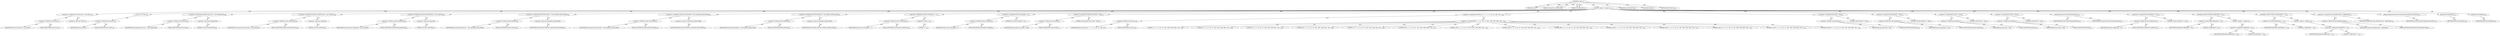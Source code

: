 digraph "&lt;init&gt;" {  
"111669149700" [label = <(METHOD,&lt;init&gt;)<SUB>317</SUB>> ]
"115964117010" [label = <(PARAM,this)<SUB>317</SUB>> ]
"115964117017" [label = <(PARAM,OutputStream inStream)<SUB>317</SUB>> ]
"115964117018" [label = <(PARAM,int inBlockSize)<SUB>317</SUB>> ]
"25769803807" [label = <(BLOCK,&lt;empty&gt;,&lt;empty&gt;)<SUB>317</SUB>> ]
"30064771301" [label = <(&lt;operator&gt;.assignment,CRC this.mCrc = new CRC())<SUB>278</SUB>> ]
"30064771302" [label = <(&lt;operator&gt;.fieldAccess,this.mCrc)<SUB>278</SUB>> ]
"68719477036" [label = <(IDENTIFIER,this,CRC this.mCrc = new CRC())> ]
"55834574856" [label = <(FIELD_IDENTIFIER,mCrc,mCrc)<SUB>278</SUB>> ]
"30064771303" [label = <(&lt;operator&gt;.alloc,new CRC())<SUB>278</SUB>> ]
"30064771304" [label = <(&lt;init&gt;,new CRC())<SUB>278</SUB>> ]
"30064771305" [label = <(&lt;operator&gt;.fieldAccess,this.mCrc)<SUB>278</SUB>> ]
"68719477037" [label = <(IDENTIFIER,this,new CRC())> ]
"55834574857" [label = <(FIELD_IDENTIFIER,mCrc,mCrc)<SUB>278</SUB>> ]
"30064771306" [label = <(&lt;operator&gt;.assignment,boolean[] this.inUse = new boolean[256])<SUB>280</SUB>> ]
"30064771307" [label = <(&lt;operator&gt;.fieldAccess,this.inUse)<SUB>280</SUB>> ]
"68719477038" [label = <(IDENTIFIER,this,boolean[] this.inUse = new boolean[256])> ]
"55834574858" [label = <(FIELD_IDENTIFIER,inUse,inUse)<SUB>280</SUB>> ]
"30064771308" [label = <(&lt;operator&gt;.alloc,new boolean[256])> ]
"90194313287" [label = <(LITERAL,256,new boolean[256])<SUB>280</SUB>> ]
"30064771309" [label = <(&lt;operator&gt;.assignment,char[] this.seqToUnseq = new char[256])<SUB>283</SUB>> ]
"30064771310" [label = <(&lt;operator&gt;.fieldAccess,this.seqToUnseq)<SUB>283</SUB>> ]
"68719477039" [label = <(IDENTIFIER,this,char[] this.seqToUnseq = new char[256])> ]
"55834574859" [label = <(FIELD_IDENTIFIER,seqToUnseq,seqToUnseq)<SUB>283</SUB>> ]
"30064771311" [label = <(&lt;operator&gt;.alloc,new char[256])> ]
"90194313288" [label = <(LITERAL,256,new char[256])<SUB>283</SUB>> ]
"30064771312" [label = <(&lt;operator&gt;.assignment,char[] this.unseqToSeq = new char[256])<SUB>284</SUB>> ]
"30064771313" [label = <(&lt;operator&gt;.fieldAccess,this.unseqToSeq)<SUB>284</SUB>> ]
"68719477040" [label = <(IDENTIFIER,this,char[] this.unseqToSeq = new char[256])> ]
"55834574860" [label = <(FIELD_IDENTIFIER,unseqToSeq,unseqToSeq)<SUB>284</SUB>> ]
"30064771314" [label = <(&lt;operator&gt;.alloc,new char[256])> ]
"90194313289" [label = <(LITERAL,256,new char[256])<SUB>284</SUB>> ]
"30064771315" [label = <(&lt;operator&gt;.assignment,char[] this.selector = new char[MAX_SELECTORS])<SUB>286</SUB>> ]
"30064771316" [label = <(&lt;operator&gt;.fieldAccess,this.selector)<SUB>286</SUB>> ]
"68719477041" [label = <(IDENTIFIER,this,char[] this.selector = new char[MAX_SELECTORS])> ]
"55834574861" [label = <(FIELD_IDENTIFIER,selector,selector)<SUB>286</SUB>> ]
"30064771317" [label = <(&lt;operator&gt;.alloc,new char[MAX_SELECTORS])> ]
"68719477042" [label = <(IDENTIFIER,MAX_SELECTORS,new char[MAX_SELECTORS])<SUB>286</SUB>> ]
"30064771318" [label = <(&lt;operator&gt;.assignment,char[] this.selectorMtf = new char[MAX_SELECTORS])<SUB>287</SUB>> ]
"30064771319" [label = <(&lt;operator&gt;.fieldAccess,this.selectorMtf)<SUB>287</SUB>> ]
"68719477043" [label = <(IDENTIFIER,this,char[] this.selectorMtf = new char[MAX_SELECTORS])> ]
"55834574862" [label = <(FIELD_IDENTIFIER,selectorMtf,selectorMtf)<SUB>287</SUB>> ]
"30064771320" [label = <(&lt;operator&gt;.alloc,new char[MAX_SELECTORS])> ]
"68719477044" [label = <(IDENTIFIER,MAX_SELECTORS,new char[MAX_SELECTORS])<SUB>287</SUB>> ]
"30064771321" [label = <(&lt;operator&gt;.assignment,int[] this.mtfFreq = new int[MAX_ALPHA_SIZE])<SUB>297</SUB>> ]
"30064771322" [label = <(&lt;operator&gt;.fieldAccess,this.mtfFreq)<SUB>297</SUB>> ]
"68719477045" [label = <(IDENTIFIER,this,int[] this.mtfFreq = new int[MAX_ALPHA_SIZE])> ]
"55834574863" [label = <(FIELD_IDENTIFIER,mtfFreq,mtfFreq)<SUB>297</SUB>> ]
"30064771323" [label = <(&lt;operator&gt;.alloc,new int[MAX_ALPHA_SIZE])> ]
"68719477046" [label = <(IDENTIFIER,MAX_ALPHA_SIZE,new int[MAX_ALPHA_SIZE])<SUB>297</SUB>> ]
"30064771324" [label = <(&lt;operator&gt;.assignment,int this.currentChar = -1)<SUB>310</SUB>> ]
"30064771325" [label = <(&lt;operator&gt;.fieldAccess,this.currentChar)<SUB>310</SUB>> ]
"68719477047" [label = <(IDENTIFIER,this,int this.currentChar = -1)> ]
"55834574864" [label = <(FIELD_IDENTIFIER,currentChar,currentChar)<SUB>310</SUB>> ]
"30064771326" [label = <(&lt;operator&gt;.minus,-1)<SUB>310</SUB>> ]
"90194313290" [label = <(LITERAL,1,-1)<SUB>310</SUB>> ]
"30064771327" [label = <(&lt;operator&gt;.assignment,int this.runLength = 0)<SUB>311</SUB>> ]
"30064771328" [label = <(&lt;operator&gt;.fieldAccess,this.runLength)<SUB>311</SUB>> ]
"68719477048" [label = <(IDENTIFIER,this,int this.runLength = 0)> ]
"55834574865" [label = <(FIELD_IDENTIFIER,runLength,runLength)<SUB>311</SUB>> ]
"90194313291" [label = <(LITERAL,0,int this.runLength = 0)<SUB>311</SUB>> ]
"30064771329" [label = <(&lt;operator&gt;.assignment,boolean this.closed = false)<SUB>411</SUB>> ]
"30064771330" [label = <(&lt;operator&gt;.fieldAccess,this.closed)<SUB>411</SUB>> ]
"68719477049" [label = <(IDENTIFIER,this,boolean this.closed = false)> ]
"55834574866" [label = <(FIELD_IDENTIFIER,closed,closed)<SUB>411</SUB>> ]
"90194313292" [label = <(LITERAL,false,boolean this.closed = false)<SUB>411</SUB>> ]
"30064771331" [label = <(&lt;operator&gt;.assignment,int[] this.incs = { 1, 4, 13, 40, 121, 364, 109...)<SUB>1538</SUB>> ]
"30064771332" [label = <(&lt;operator&gt;.fieldAccess,this.incs)<SUB>1538</SUB>> ]
"68719477050" [label = <(IDENTIFIER,this,int[] this.incs = { 1, 4, 13, 40, 121, 364, 109...)> ]
"55834574867" [label = <(FIELD_IDENTIFIER,incs,incs)<SUB>1538</SUB>> ]
"30064771333" [label = <(&lt;operator&gt;.arrayInitializer,{ 1, 4, 13, 40, 121, 364, 1093, 3280, 9841, 295...)<SUB>1538</SUB>> ]
"90194313293" [label = <(LITERAL,1,{ 1, 4, 13, 40, 121, 364, 1093, 3280, 9841, 295...)<SUB>1538</SUB>> ]
"90194313294" [label = <(LITERAL,4,{ 1, 4, 13, 40, 121, 364, 1093, 3280, 9841, 295...)<SUB>1538</SUB>> ]
"90194313295" [label = <(LITERAL,13,{ 1, 4, 13, 40, 121, 364, 1093, 3280, 9841, 295...)<SUB>1538</SUB>> ]
"90194313296" [label = <(LITERAL,40,{ 1, 4, 13, 40, 121, 364, 1093, 3280, 9841, 295...)<SUB>1538</SUB>> ]
"90194313297" [label = <(LITERAL,121,{ 1, 4, 13, 40, 121, 364, 1093, 3280, 9841, 295...)<SUB>1538</SUB>> ]
"90194313298" [label = <(LITERAL,364,{ 1, 4, 13, 40, 121, 364, 1093, 3280, 9841, 295...)<SUB>1538</SUB>> ]
"90194313299" [label = <(LITERAL,1093,{ 1, 4, 13, 40, 121, 364, 1093, 3280, 9841, 295...)<SUB>1538</SUB>> ]
"90194313300" [label = <(LITERAL,3280,{ 1, 4, 13, 40, 121, 364, 1093, 3280, 9841, 295...)<SUB>1538</SUB>> ]
"90194313301" [label = <(LITERAL,9841,{ 1, 4, 13, 40, 121, 364, 1093, 3280, 9841, 295...)<SUB>1539</SUB>> ]
"90194313302" [label = <(LITERAL,29524,{ 1, 4, 13, 40, 121, 364, 1093, 3280, 9841, 295...)<SUB>1539</SUB>> ]
"90194313303" [label = <(LITERAL,88573,{ 1, 4, 13, 40, 121, 364, 1093, 3280, 9841, 295...)<SUB>1539</SUB>> ]
"90194313304" [label = <(LITERAL,265720,{ 1, 4, 13, 40, 121, 364, 1093, 3280, 9841, 295...)<SUB>1539</SUB>> ]
"90194313305" [label = <(LITERAL,797161,{ 1, 4, 13, 40, 121, 364, 1093, 3280, 9841, 295...)<SUB>1540</SUB>> ]
"90194313306" [label = <(LITERAL,2391484,{ 1, 4, 13, 40, 121, 364, 1093, 3280, 9841, 295...)<SUB>1540</SUB>> ]
"30064771334" [label = <(&lt;operator&gt;.assignment,this.block = null)<SUB>319</SUB>> ]
"30064771335" [label = <(&lt;operator&gt;.fieldAccess,this.block)<SUB>319</SUB>> ]
"68719477051" [label = <(IDENTIFIER,this,this.block = null)> ]
"55834574868" [label = <(FIELD_IDENTIFIER,block,block)<SUB>319</SUB>> ]
"90194313307" [label = <(LITERAL,null,this.block = null)<SUB>319</SUB>> ]
"30064771336" [label = <(&lt;operator&gt;.assignment,this.quadrant = null)<SUB>320</SUB>> ]
"30064771337" [label = <(&lt;operator&gt;.fieldAccess,this.quadrant)<SUB>320</SUB>> ]
"68719477052" [label = <(IDENTIFIER,this,this.quadrant = null)> ]
"55834574869" [label = <(FIELD_IDENTIFIER,quadrant,quadrant)<SUB>320</SUB>> ]
"90194313308" [label = <(LITERAL,null,this.quadrant = null)<SUB>320</SUB>> ]
"30064771338" [label = <(&lt;operator&gt;.assignment,this.zptr = null)<SUB>321</SUB>> ]
"30064771339" [label = <(&lt;operator&gt;.fieldAccess,this.zptr)<SUB>321</SUB>> ]
"68719477053" [label = <(IDENTIFIER,this,this.zptr = null)> ]
"55834574870" [label = <(FIELD_IDENTIFIER,zptr,zptr)<SUB>321</SUB>> ]
"90194313309" [label = <(LITERAL,null,this.zptr = null)<SUB>321</SUB>> ]
"30064771340" [label = <(&lt;operator&gt;.assignment,this.ftab = null)<SUB>322</SUB>> ]
"30064771341" [label = <(&lt;operator&gt;.fieldAccess,this.ftab)<SUB>322</SUB>> ]
"68719477054" [label = <(IDENTIFIER,this,this.ftab = null)> ]
"55834574871" [label = <(FIELD_IDENTIFIER,ftab,ftab)<SUB>322</SUB>> ]
"90194313310" [label = <(LITERAL,null,this.ftab = null)<SUB>322</SUB>> ]
"30064771342" [label = <(bsSetStream,this.bsSetStream(inStream))<SUB>324</SUB>> ]
"68719476803" [label = <(IDENTIFIER,this,this.bsSetStream(inStream))<SUB>324</SUB>> ]
"68719477055" [label = <(IDENTIFIER,inStream,this.bsSetStream(inStream))<SUB>324</SUB>> ]
"30064771343" [label = <(&lt;operator&gt;.assignment,this.workFactor = 50)<SUB>326</SUB>> ]
"30064771344" [label = <(&lt;operator&gt;.fieldAccess,this.workFactor)<SUB>326</SUB>> ]
"68719477056" [label = <(IDENTIFIER,this,this.workFactor = 50)> ]
"55834574872" [label = <(FIELD_IDENTIFIER,workFactor,workFactor)<SUB>326</SUB>> ]
"90194313311" [label = <(LITERAL,50,this.workFactor = 50)<SUB>326</SUB>> ]
"47244640284" [label = <(CONTROL_STRUCTURE,IF,if (inBlockSize &gt; 9))<SUB>327</SUB>> ]
"30064771345" [label = <(&lt;operator&gt;.greaterThan,inBlockSize &gt; 9)<SUB>327</SUB>> ]
"68719477057" [label = <(IDENTIFIER,inBlockSize,inBlockSize &gt; 9)<SUB>327</SUB>> ]
"90194313312" [label = <(LITERAL,9,inBlockSize &gt; 9)<SUB>327</SUB>> ]
"25769803808" [label = <(BLOCK,&lt;empty&gt;,&lt;empty&gt;)<SUB>327</SUB>> ]
"30064771346" [label = <(&lt;operator&gt;.assignment,inBlockSize = 9)<SUB>328</SUB>> ]
"68719477058" [label = <(IDENTIFIER,inBlockSize,inBlockSize = 9)<SUB>328</SUB>> ]
"90194313313" [label = <(LITERAL,9,inBlockSize = 9)<SUB>328</SUB>> ]
"47244640285" [label = <(CONTROL_STRUCTURE,IF,if (inBlockSize &lt; 1))<SUB>330</SUB>> ]
"30064771347" [label = <(&lt;operator&gt;.lessThan,inBlockSize &lt; 1)<SUB>330</SUB>> ]
"68719477059" [label = <(IDENTIFIER,inBlockSize,inBlockSize &lt; 1)<SUB>330</SUB>> ]
"90194313314" [label = <(LITERAL,1,inBlockSize &lt; 1)<SUB>330</SUB>> ]
"25769803809" [label = <(BLOCK,&lt;empty&gt;,&lt;empty&gt;)<SUB>330</SUB>> ]
"30064771348" [label = <(&lt;operator&gt;.assignment,inBlockSize = 1)<SUB>331</SUB>> ]
"68719477060" [label = <(IDENTIFIER,inBlockSize,inBlockSize = 1)<SUB>331</SUB>> ]
"90194313315" [label = <(LITERAL,1,inBlockSize = 1)<SUB>331</SUB>> ]
"30064771349" [label = <(&lt;operator&gt;.assignment,this.blockSize100k = inBlockSize)<SUB>333</SUB>> ]
"30064771350" [label = <(&lt;operator&gt;.fieldAccess,this.blockSize100k)<SUB>333</SUB>> ]
"68719477061" [label = <(IDENTIFIER,this,this.blockSize100k = inBlockSize)> ]
"55834574873" [label = <(FIELD_IDENTIFIER,blockSize100k,blockSize100k)<SUB>333</SUB>> ]
"68719477062" [label = <(IDENTIFIER,inBlockSize,this.blockSize100k = inBlockSize)<SUB>333</SUB>> ]
"30064771351" [label = <(allocateCompressStructures,this.allocateCompressStructures())<SUB>334</SUB>> ]
"68719476804" [label = <(IDENTIFIER,this,this.allocateCompressStructures())<SUB>334</SUB>> ]
"30064771352" [label = <(initialize,this.initialize())<SUB>335</SUB>> ]
"68719476805" [label = <(IDENTIFIER,this,this.initialize())<SUB>335</SUB>> ]
"30064771353" [label = <(initBlock,this.initBlock())<SUB>336</SUB>> ]
"68719476806" [label = <(IDENTIFIER,this,this.initBlock())<SUB>336</SUB>> ]
"133143986218" [label = <(MODIFIER,CONSTRUCTOR)> ]
"133143986219" [label = <(MODIFIER,PUBLIC)> ]
"128849018884" [label = <(METHOD_RETURN,void)<SUB>337</SUB>> ]
  "111669149700" -> "115964117010"  [ label = "AST: "] 
  "111669149700" -> "115964117017"  [ label = "AST: "] 
  "111669149700" -> "115964117018"  [ label = "AST: "] 
  "111669149700" -> "25769803807"  [ label = "AST: "] 
  "111669149700" -> "133143986218"  [ label = "AST: "] 
  "111669149700" -> "133143986219"  [ label = "AST: "] 
  "111669149700" -> "128849018884"  [ label = "AST: "] 
  "25769803807" -> "30064771301"  [ label = "AST: "] 
  "25769803807" -> "30064771304"  [ label = "AST: "] 
  "25769803807" -> "30064771306"  [ label = "AST: "] 
  "25769803807" -> "30064771309"  [ label = "AST: "] 
  "25769803807" -> "30064771312"  [ label = "AST: "] 
  "25769803807" -> "30064771315"  [ label = "AST: "] 
  "25769803807" -> "30064771318"  [ label = "AST: "] 
  "25769803807" -> "30064771321"  [ label = "AST: "] 
  "25769803807" -> "30064771324"  [ label = "AST: "] 
  "25769803807" -> "30064771327"  [ label = "AST: "] 
  "25769803807" -> "30064771329"  [ label = "AST: "] 
  "25769803807" -> "30064771331"  [ label = "AST: "] 
  "25769803807" -> "30064771334"  [ label = "AST: "] 
  "25769803807" -> "30064771336"  [ label = "AST: "] 
  "25769803807" -> "30064771338"  [ label = "AST: "] 
  "25769803807" -> "30064771340"  [ label = "AST: "] 
  "25769803807" -> "30064771342"  [ label = "AST: "] 
  "25769803807" -> "30064771343"  [ label = "AST: "] 
  "25769803807" -> "47244640284"  [ label = "AST: "] 
  "25769803807" -> "47244640285"  [ label = "AST: "] 
  "25769803807" -> "30064771349"  [ label = "AST: "] 
  "25769803807" -> "30064771351"  [ label = "AST: "] 
  "25769803807" -> "30064771352"  [ label = "AST: "] 
  "25769803807" -> "30064771353"  [ label = "AST: "] 
  "30064771301" -> "30064771302"  [ label = "AST: "] 
  "30064771301" -> "30064771303"  [ label = "AST: "] 
  "30064771302" -> "68719477036"  [ label = "AST: "] 
  "30064771302" -> "55834574856"  [ label = "AST: "] 
  "30064771304" -> "30064771305"  [ label = "AST: "] 
  "30064771305" -> "68719477037"  [ label = "AST: "] 
  "30064771305" -> "55834574857"  [ label = "AST: "] 
  "30064771306" -> "30064771307"  [ label = "AST: "] 
  "30064771306" -> "30064771308"  [ label = "AST: "] 
  "30064771307" -> "68719477038"  [ label = "AST: "] 
  "30064771307" -> "55834574858"  [ label = "AST: "] 
  "30064771308" -> "90194313287"  [ label = "AST: "] 
  "30064771309" -> "30064771310"  [ label = "AST: "] 
  "30064771309" -> "30064771311"  [ label = "AST: "] 
  "30064771310" -> "68719477039"  [ label = "AST: "] 
  "30064771310" -> "55834574859"  [ label = "AST: "] 
  "30064771311" -> "90194313288"  [ label = "AST: "] 
  "30064771312" -> "30064771313"  [ label = "AST: "] 
  "30064771312" -> "30064771314"  [ label = "AST: "] 
  "30064771313" -> "68719477040"  [ label = "AST: "] 
  "30064771313" -> "55834574860"  [ label = "AST: "] 
  "30064771314" -> "90194313289"  [ label = "AST: "] 
  "30064771315" -> "30064771316"  [ label = "AST: "] 
  "30064771315" -> "30064771317"  [ label = "AST: "] 
  "30064771316" -> "68719477041"  [ label = "AST: "] 
  "30064771316" -> "55834574861"  [ label = "AST: "] 
  "30064771317" -> "68719477042"  [ label = "AST: "] 
  "30064771318" -> "30064771319"  [ label = "AST: "] 
  "30064771318" -> "30064771320"  [ label = "AST: "] 
  "30064771319" -> "68719477043"  [ label = "AST: "] 
  "30064771319" -> "55834574862"  [ label = "AST: "] 
  "30064771320" -> "68719477044"  [ label = "AST: "] 
  "30064771321" -> "30064771322"  [ label = "AST: "] 
  "30064771321" -> "30064771323"  [ label = "AST: "] 
  "30064771322" -> "68719477045"  [ label = "AST: "] 
  "30064771322" -> "55834574863"  [ label = "AST: "] 
  "30064771323" -> "68719477046"  [ label = "AST: "] 
  "30064771324" -> "30064771325"  [ label = "AST: "] 
  "30064771324" -> "30064771326"  [ label = "AST: "] 
  "30064771325" -> "68719477047"  [ label = "AST: "] 
  "30064771325" -> "55834574864"  [ label = "AST: "] 
  "30064771326" -> "90194313290"  [ label = "AST: "] 
  "30064771327" -> "30064771328"  [ label = "AST: "] 
  "30064771327" -> "90194313291"  [ label = "AST: "] 
  "30064771328" -> "68719477048"  [ label = "AST: "] 
  "30064771328" -> "55834574865"  [ label = "AST: "] 
  "30064771329" -> "30064771330"  [ label = "AST: "] 
  "30064771329" -> "90194313292"  [ label = "AST: "] 
  "30064771330" -> "68719477049"  [ label = "AST: "] 
  "30064771330" -> "55834574866"  [ label = "AST: "] 
  "30064771331" -> "30064771332"  [ label = "AST: "] 
  "30064771331" -> "30064771333"  [ label = "AST: "] 
  "30064771332" -> "68719477050"  [ label = "AST: "] 
  "30064771332" -> "55834574867"  [ label = "AST: "] 
  "30064771333" -> "90194313293"  [ label = "AST: "] 
  "30064771333" -> "90194313294"  [ label = "AST: "] 
  "30064771333" -> "90194313295"  [ label = "AST: "] 
  "30064771333" -> "90194313296"  [ label = "AST: "] 
  "30064771333" -> "90194313297"  [ label = "AST: "] 
  "30064771333" -> "90194313298"  [ label = "AST: "] 
  "30064771333" -> "90194313299"  [ label = "AST: "] 
  "30064771333" -> "90194313300"  [ label = "AST: "] 
  "30064771333" -> "90194313301"  [ label = "AST: "] 
  "30064771333" -> "90194313302"  [ label = "AST: "] 
  "30064771333" -> "90194313303"  [ label = "AST: "] 
  "30064771333" -> "90194313304"  [ label = "AST: "] 
  "30064771333" -> "90194313305"  [ label = "AST: "] 
  "30064771333" -> "90194313306"  [ label = "AST: "] 
  "30064771334" -> "30064771335"  [ label = "AST: "] 
  "30064771334" -> "90194313307"  [ label = "AST: "] 
  "30064771335" -> "68719477051"  [ label = "AST: "] 
  "30064771335" -> "55834574868"  [ label = "AST: "] 
  "30064771336" -> "30064771337"  [ label = "AST: "] 
  "30064771336" -> "90194313308"  [ label = "AST: "] 
  "30064771337" -> "68719477052"  [ label = "AST: "] 
  "30064771337" -> "55834574869"  [ label = "AST: "] 
  "30064771338" -> "30064771339"  [ label = "AST: "] 
  "30064771338" -> "90194313309"  [ label = "AST: "] 
  "30064771339" -> "68719477053"  [ label = "AST: "] 
  "30064771339" -> "55834574870"  [ label = "AST: "] 
  "30064771340" -> "30064771341"  [ label = "AST: "] 
  "30064771340" -> "90194313310"  [ label = "AST: "] 
  "30064771341" -> "68719477054"  [ label = "AST: "] 
  "30064771341" -> "55834574871"  [ label = "AST: "] 
  "30064771342" -> "68719476803"  [ label = "AST: "] 
  "30064771342" -> "68719477055"  [ label = "AST: "] 
  "30064771343" -> "30064771344"  [ label = "AST: "] 
  "30064771343" -> "90194313311"  [ label = "AST: "] 
  "30064771344" -> "68719477056"  [ label = "AST: "] 
  "30064771344" -> "55834574872"  [ label = "AST: "] 
  "47244640284" -> "30064771345"  [ label = "AST: "] 
  "47244640284" -> "25769803808"  [ label = "AST: "] 
  "30064771345" -> "68719477057"  [ label = "AST: "] 
  "30064771345" -> "90194313312"  [ label = "AST: "] 
  "25769803808" -> "30064771346"  [ label = "AST: "] 
  "30064771346" -> "68719477058"  [ label = "AST: "] 
  "30064771346" -> "90194313313"  [ label = "AST: "] 
  "47244640285" -> "30064771347"  [ label = "AST: "] 
  "47244640285" -> "25769803809"  [ label = "AST: "] 
  "30064771347" -> "68719477059"  [ label = "AST: "] 
  "30064771347" -> "90194313314"  [ label = "AST: "] 
  "25769803809" -> "30064771348"  [ label = "AST: "] 
  "30064771348" -> "68719477060"  [ label = "AST: "] 
  "30064771348" -> "90194313315"  [ label = "AST: "] 
  "30064771349" -> "30064771350"  [ label = "AST: "] 
  "30064771349" -> "68719477062"  [ label = "AST: "] 
  "30064771350" -> "68719477061"  [ label = "AST: "] 
  "30064771350" -> "55834574873"  [ label = "AST: "] 
  "30064771351" -> "68719476804"  [ label = "AST: "] 
  "30064771352" -> "68719476805"  [ label = "AST: "] 
  "30064771353" -> "68719476806"  [ label = "AST: "] 
  "111669149700" -> "115964117010"  [ label = "DDG: "] 
  "111669149700" -> "115964117017"  [ label = "DDG: "] 
  "111669149700" -> "115964117018"  [ label = "DDG: "] 
}
